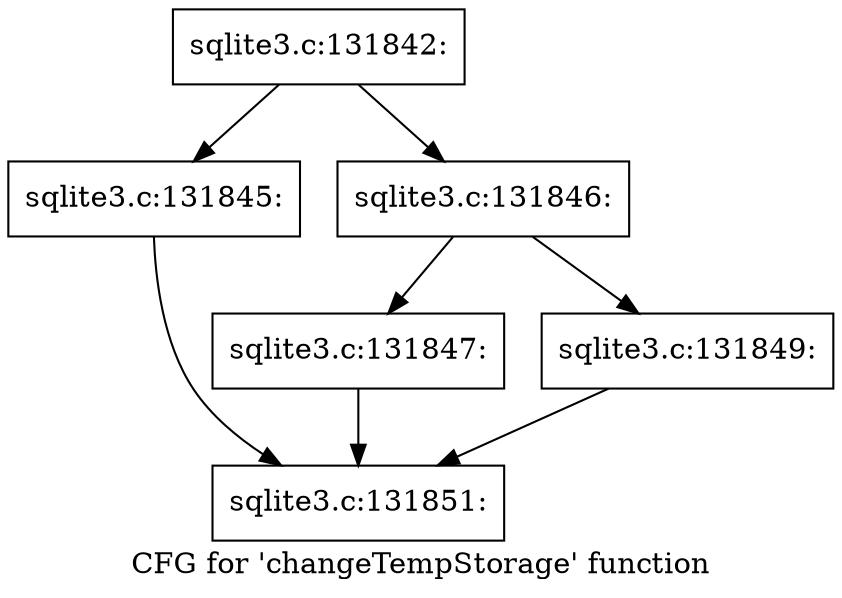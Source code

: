 digraph "CFG for 'changeTempStorage' function" {
	label="CFG for 'changeTempStorage' function";

	Node0x55c0fa2145c0 [shape=record,label="{sqlite3.c:131842:}"];
	Node0x55c0fa2145c0 -> Node0x55c0fa219790;
	Node0x55c0fa2145c0 -> Node0x55c0fa219da0;
	Node0x55c0fa219790 [shape=record,label="{sqlite3.c:131845:}"];
	Node0x55c0fa219790 -> Node0x55c0fa217510;
	Node0x55c0fa219da0 [shape=record,label="{sqlite3.c:131846:}"];
	Node0x55c0fa219da0 -> Node0x55c0fa21a270;
	Node0x55c0fa219da0 -> Node0x55c0fa21a2c0;
	Node0x55c0fa21a270 [shape=record,label="{sqlite3.c:131847:}"];
	Node0x55c0fa21a270 -> Node0x55c0fa217510;
	Node0x55c0fa21a2c0 [shape=record,label="{sqlite3.c:131849:}"];
	Node0x55c0fa21a2c0 -> Node0x55c0fa217510;
	Node0x55c0fa217510 [shape=record,label="{sqlite3.c:131851:}"];
}
